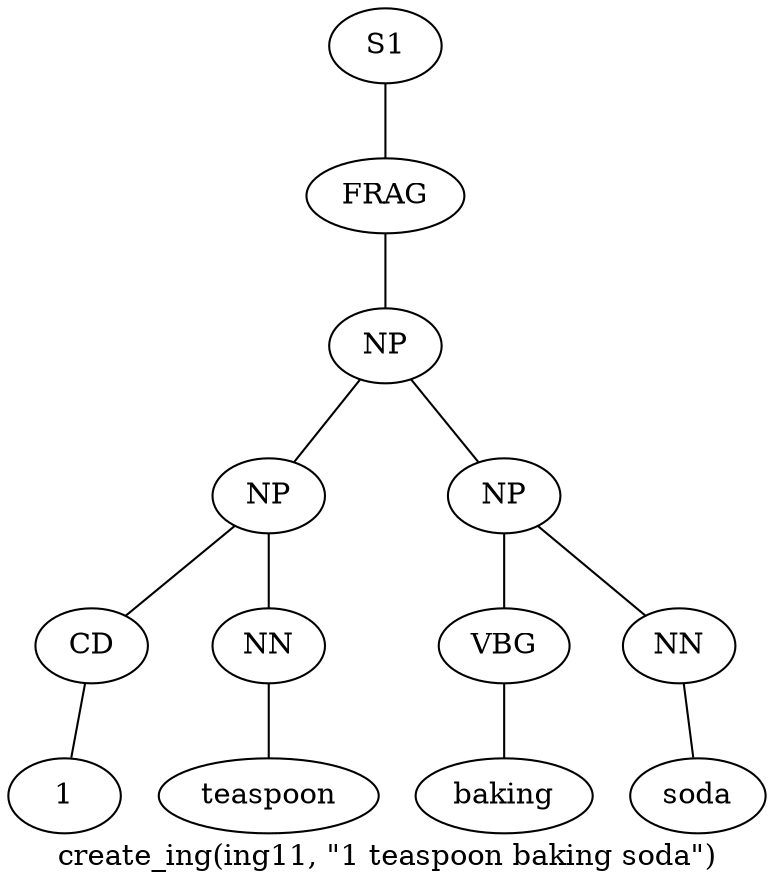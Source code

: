 graph SyntaxGraph {
	label = "create_ing(ing11, \"1 teaspoon baking soda\")";
	Node0 [label="S1"];
	Node1 [label="FRAG"];
	Node2 [label="NP"];
	Node3 [label="NP"];
	Node4 [label="CD"];
	Node5 [label="1"];
	Node6 [label="NN"];
	Node7 [label="teaspoon"];
	Node8 [label="NP"];
	Node9 [label="VBG"];
	Node10 [label="baking"];
	Node11 [label="NN"];
	Node12 [label="soda"];

	Node0 -- Node1;
	Node1 -- Node2;
	Node2 -- Node3;
	Node2 -- Node8;
	Node3 -- Node4;
	Node3 -- Node6;
	Node4 -- Node5;
	Node6 -- Node7;
	Node8 -- Node9;
	Node8 -- Node11;
	Node9 -- Node10;
	Node11 -- Node12;
}